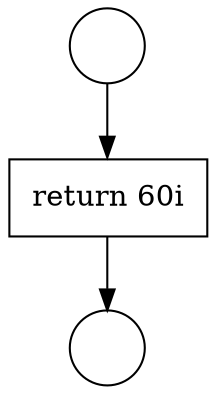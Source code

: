 digraph {
  node21709 [shape=circle label=" " color="black" fillcolor="white" style=filled]
  node21711 [shape=none, margin=0, label=<<font color="black">
    <table border="0" cellborder="1" cellspacing="0" cellpadding="10">
      <tr><td align="left">return 60i</td></tr>
    </table>
  </font>> color="black" fillcolor="white" style=filled]
  node21710 [shape=circle label=" " color="black" fillcolor="white" style=filled]
  node21709 -> node21711 [ color="black"]
  node21711 -> node21710 [ color="black"]
}
